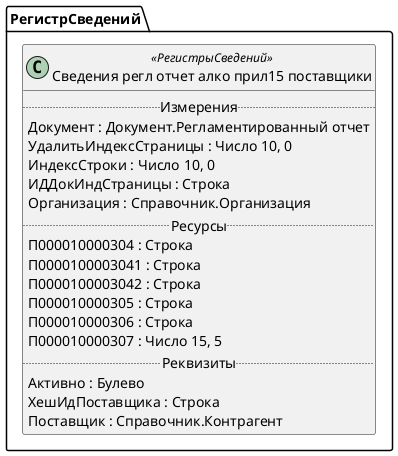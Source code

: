 ﻿@startuml СведенияРеглОтчетАлкоПрил15Поставщики
'!include templates.wsd
'..\include templates.wsd
class РегистрСведений.СведенияРеглОтчетАлкоПрил15Поставщики as "Сведения регл отчет алко прил15 поставщики" <<РегистрыСведений>>
{
..Измерения..
Документ : Документ.Регламентированный отчет
УдалитьИндексСтраницы : Число 10, 0
ИндексСтроки : Число 10, 0
ИДДокИндСтраницы : Строка
Организация : Справочник.Организация
..Ресурсы..
П000010000304 : Строка
П0000100003041 : Строка
П0000100003042 : Строка
П000010000305 : Строка
П000010000306 : Строка
П000010000307 : Число 15, 5
..Реквизиты..
Активно : Булево
ХешИдПоставщика : Строка
Поставщик : Справочник.Контрагент
}
@enduml
